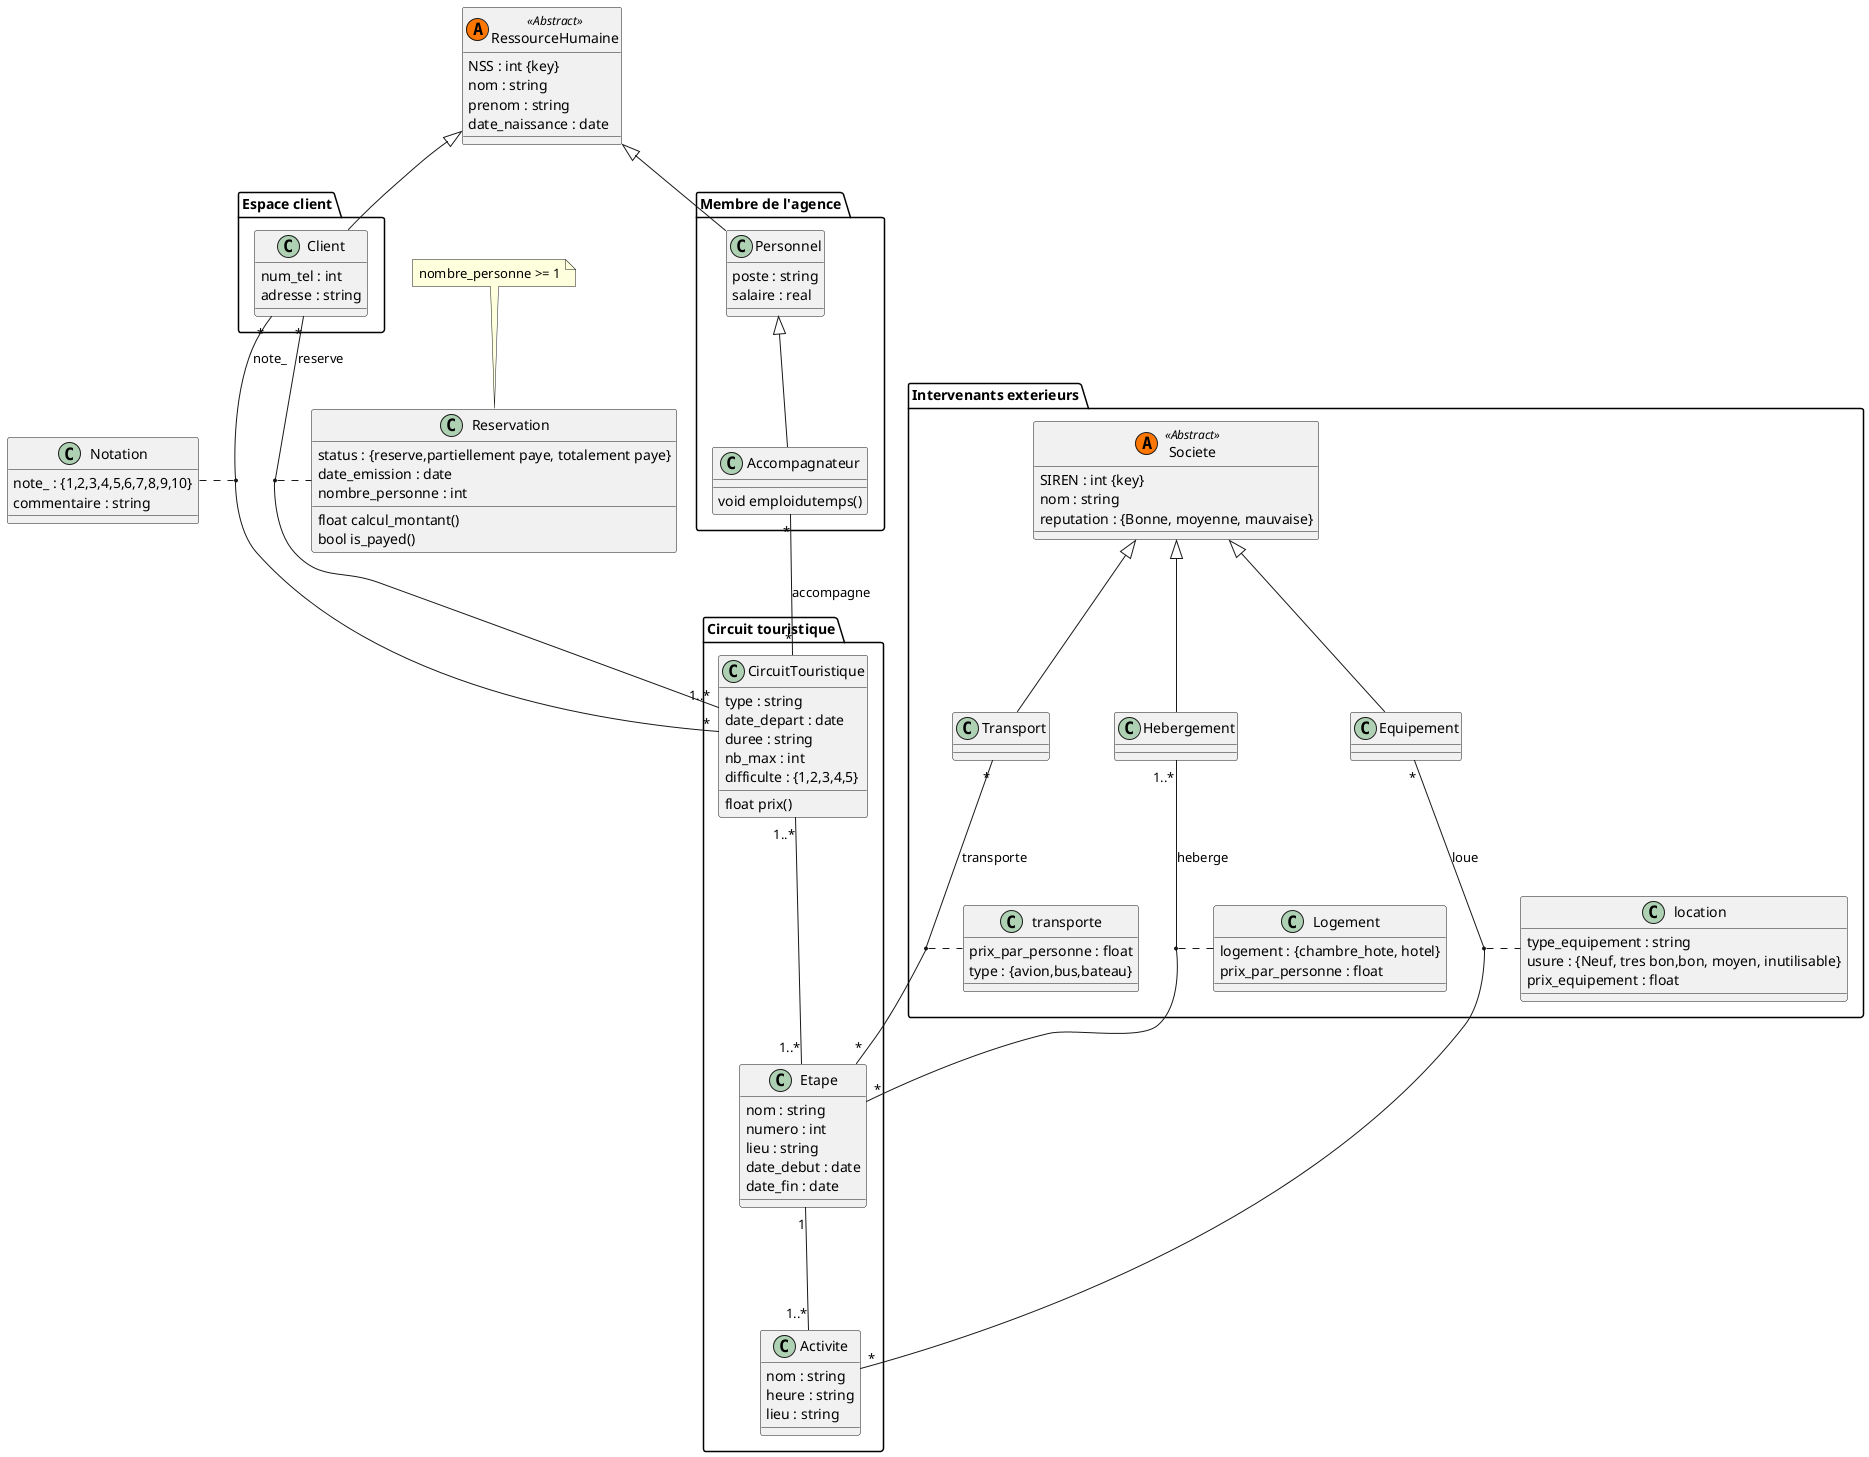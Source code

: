 @startuml


class RessourceHumaine << (A,#FF7700) Abstract >> {

  NSS : int {key}
  nom : string
  prenom : string
  date_naissance : date
}
package "Membre de l'agence" {


  class Personnel {
    poste : string
    salaire : real

  }
  class Accompagnateur {
    void emploidutemps()
  }

  RessourceHumaine <|-- Personnel
  Personnel <|-- Accompagnateur
}

package "Espace client" {
  class Client {
    num_tel : int
    adresse : string
  }




  RessourceHumaine <|-- Client
}

package "Circuit touristique" {

  class CircuitTouristique {
    type : string
    date_depart : date
    duree : string
    nb_max : int
    difficulte : {1,2,3,4,5}
    float prix()
  }
  class Etape {
    nom : string
    numero : int
    lieu : string
    date_debut : date
    date_fin : date
  }
  class Activite {
    nom : string
    heure : string
    lieu : string
  }

  CircuitTouristique "1..*"---"1..*" Etape
  Etape "1"---"1..*" Activite

}

Client "*" -- "*" CircuitTouristique : note_
(Client,CircuitTouristique) ... Notation
class Notation {
  note_ : {1,2,3,4,5,6,7,8,9,10}
  commentaire : string
}
package "Intervenants exterieurs" {
  class Societe << (A,#FF7700) Abstract >> {
    SIREN : int {key}
    nom : string
    reputation : {Bonne, moyenne, mauvaise}
  }
  class Transport  {
  }
  class Equipement {
  }
  class Hebergement {
  }
  Societe <|-- Equipement
  Societe <|-- Transport
  Societe <|-- Hebergement

  Equipement "*" -- "*" Activite : loue
  (Equipement,Activite) ... location
  class location {
    type_equipement : string
    usure : {Neuf, tres bon,bon, moyen, inutilisable}
    prix_equipement : float
  }
  Transport "*" -- "*" Etape : transporte
  (Transport,Etape) ... transporte
  class transporte {
    prix_par_personne : float
    type : {avion,bus,bateau}
  }
  Hebergement "1..*" -- "*" Etape : heberge
  (Hebergement,Etape) ... Logement
  class Logement {
        logement : {chambre_hote, hotel}
        prix_par_personne : float
  }
}
Client "*" -- "1..*" CircuitTouristique : reserve
(Client,CircuitTouristique) ... Reservation
class Reservation {
  status : {reserve,partiellement paye, totalement paye}
  date_emission : date
  nombre_personne : int

  float calcul_montant()
  bool is_payed()
}
note top : nombre_personne >= 1


Accompagnateur "*" -- "*" CircuitTouristique : accompagne
@enduml
